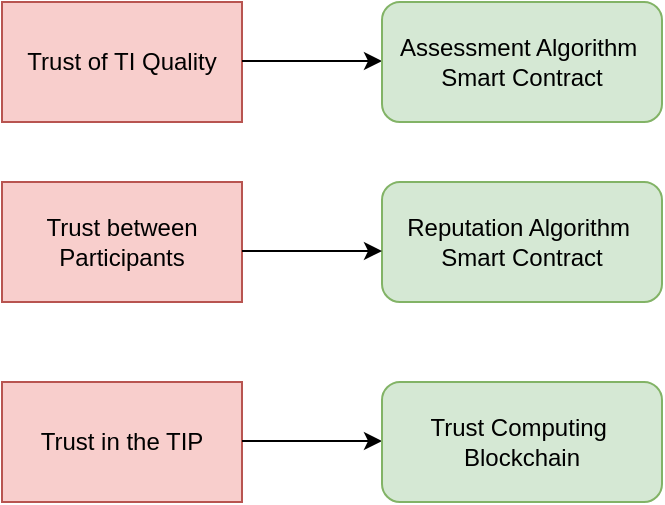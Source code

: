 <mxfile version="12.0.2" type="github" pages="1"><diagram id="Az74EkwLJcRTKGCIkIj8" name="Page-1"><mxGraphModel dx="1038" dy="540" grid="1" gridSize="10" guides="1" tooltips="1" connect="1" arrows="1" fold="1" page="1" pageScale="1" pageWidth="827" pageHeight="1169" math="0" shadow="0"><root><mxCell id="0"/><mxCell id="1" parent="0"/><mxCell id="bAAkzRFnRizqd0TFnBnn-1" value="Trust of TI Quality" style="rounded=0;whiteSpace=wrap;html=1;fillColor=#f8cecc;strokeColor=#b85450;" vertex="1" parent="1"><mxGeometry x="120" y="150" width="120" height="60" as="geometry"/></mxCell><mxCell id="bAAkzRFnRizqd0TFnBnn-2" value="Trust between&lt;br&gt;Participants" style="rounded=0;whiteSpace=wrap;html=1;fillColor=#f8cecc;strokeColor=#b85450;" vertex="1" parent="1"><mxGeometry x="120" y="240" width="120" height="60" as="geometry"/></mxCell><mxCell id="bAAkzRFnRizqd0TFnBnn-3" value="Trust in the TIP" style="rounded=0;whiteSpace=wrap;html=1;fillColor=#f8cecc;strokeColor=#b85450;" vertex="1" parent="1"><mxGeometry x="120" y="340" width="120" height="60" as="geometry"/></mxCell><mxCell id="bAAkzRFnRizqd0TFnBnn-4" value="" style="endArrow=classic;html=1;" edge="1" parent="1"><mxGeometry width="50" height="50" relative="1" as="geometry"><mxPoint x="240" y="179.5" as="sourcePoint"/><mxPoint x="310" y="179.5" as="targetPoint"/></mxGeometry></mxCell><mxCell id="bAAkzRFnRizqd0TFnBnn-5" value="Assessment Algorithm&amp;nbsp;&lt;br&gt;Smart Contract" style="rounded=1;whiteSpace=wrap;html=1;fillColor=#d5e8d4;strokeColor=#82b366;" vertex="1" parent="1"><mxGeometry x="310" y="150" width="140" height="60" as="geometry"/></mxCell><mxCell id="bAAkzRFnRizqd0TFnBnn-6" value="Reputation Algorithm&amp;nbsp;&lt;br&gt;Smart Contract" style="rounded=1;whiteSpace=wrap;html=1;fillColor=#d5e8d4;strokeColor=#82b366;" vertex="1" parent="1"><mxGeometry x="310" y="240" width="140" height="60" as="geometry"/></mxCell><mxCell id="bAAkzRFnRizqd0TFnBnn-7" value="" style="endArrow=classic;html=1;" edge="1" parent="1"><mxGeometry width="50" height="50" relative="1" as="geometry"><mxPoint x="240" y="274.5" as="sourcePoint"/><mxPoint x="310" y="274.5" as="targetPoint"/></mxGeometry></mxCell><mxCell id="bAAkzRFnRizqd0TFnBnn-8" value="" style="endArrow=classic;html=1;" edge="1" parent="1"><mxGeometry width="50" height="50" relative="1" as="geometry"><mxPoint x="240" y="369.5" as="sourcePoint"/><mxPoint x="310" y="369.5" as="targetPoint"/></mxGeometry></mxCell><mxCell id="bAAkzRFnRizqd0TFnBnn-9" value="Trust Computing&amp;nbsp;&lt;br&gt;Blockchain" style="rounded=1;whiteSpace=wrap;html=1;fillColor=#d5e8d4;strokeColor=#82b366;" vertex="1" parent="1"><mxGeometry x="310" y="340" width="140" height="60" as="geometry"/></mxCell></root></mxGraphModel></diagram></mxfile>